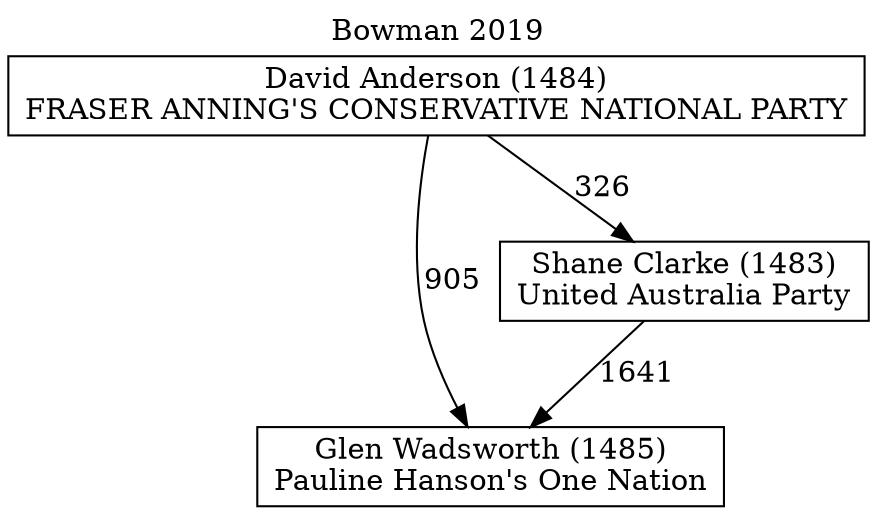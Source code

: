 // House preference flow
digraph "Glen Wadsworth (1485)_Bowman_2019" {
	graph [label="Bowman 2019" labelloc=t mclimit=10]
	node [shape=box]
	"Glen Wadsworth (1485)" [label="Glen Wadsworth (1485)
Pauline Hanson's One Nation"]
	"Shane Clarke (1483)" [label="Shane Clarke (1483)
United Australia Party"]
	"David Anderson (1484)" [label="David Anderson (1484)
FRASER ANNING'S CONSERVATIVE NATIONAL PARTY"]
	"Shane Clarke (1483)" -> "Glen Wadsworth (1485)" [label=1641]
	"David Anderson (1484)" -> "Shane Clarke (1483)" [label=326]
	"David Anderson (1484)" -> "Glen Wadsworth (1485)" [label=905]
}
